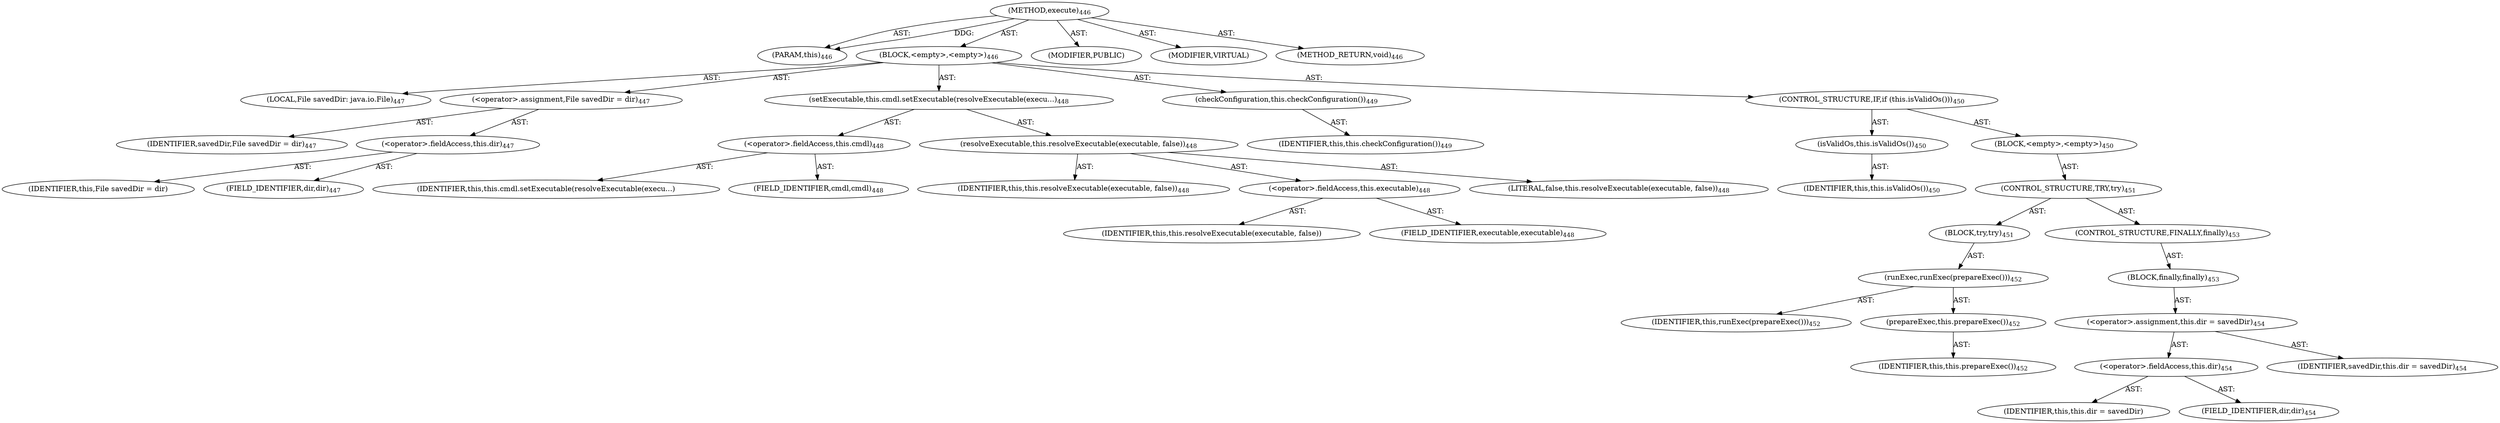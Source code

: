 digraph "execute" {  
"111669149721" [label = <(METHOD,execute)<SUB>446</SUB>> ]
"115964117002" [label = <(PARAM,this)<SUB>446</SUB>> ]
"25769803816" [label = <(BLOCK,&lt;empty&gt;,&lt;empty&gt;)<SUB>446</SUB>> ]
"94489280523" [label = <(LOCAL,File savedDir: java.io.File)<SUB>447</SUB>> ]
"30064771209" [label = <(&lt;operator&gt;.assignment,File savedDir = dir)<SUB>447</SUB>> ]
"68719476885" [label = <(IDENTIFIER,savedDir,File savedDir = dir)<SUB>447</SUB>> ]
"30064771210" [label = <(&lt;operator&gt;.fieldAccess,this.dir)<SUB>447</SUB>> ]
"68719476886" [label = <(IDENTIFIER,this,File savedDir = dir)> ]
"55834574892" [label = <(FIELD_IDENTIFIER,dir,dir)<SUB>447</SUB>> ]
"30064771211" [label = <(setExecutable,this.cmdl.setExecutable(resolveExecutable(execu...)<SUB>448</SUB>> ]
"30064771212" [label = <(&lt;operator&gt;.fieldAccess,this.cmdl)<SUB>448</SUB>> ]
"68719476887" [label = <(IDENTIFIER,this,this.cmdl.setExecutable(resolveExecutable(execu...)> ]
"55834574893" [label = <(FIELD_IDENTIFIER,cmdl,cmdl)<SUB>448</SUB>> ]
"30064771213" [label = <(resolveExecutable,this.resolveExecutable(executable, false))<SUB>448</SUB>> ]
"68719476748" [label = <(IDENTIFIER,this,this.resolveExecutable(executable, false))<SUB>448</SUB>> ]
"30064771214" [label = <(&lt;operator&gt;.fieldAccess,this.executable)<SUB>448</SUB>> ]
"68719476888" [label = <(IDENTIFIER,this,this.resolveExecutable(executable, false))> ]
"55834574894" [label = <(FIELD_IDENTIFIER,executable,executable)<SUB>448</SUB>> ]
"90194313241" [label = <(LITERAL,false,this.resolveExecutable(executable, false))<SUB>448</SUB>> ]
"30064771215" [label = <(checkConfiguration,this.checkConfiguration())<SUB>449</SUB>> ]
"68719476749" [label = <(IDENTIFIER,this,this.checkConfiguration())<SUB>449</SUB>> ]
"47244640270" [label = <(CONTROL_STRUCTURE,IF,if (this.isValidOs()))<SUB>450</SUB>> ]
"30064771216" [label = <(isValidOs,this.isValidOs())<SUB>450</SUB>> ]
"68719476750" [label = <(IDENTIFIER,this,this.isValidOs())<SUB>450</SUB>> ]
"25769803817" [label = <(BLOCK,&lt;empty&gt;,&lt;empty&gt;)<SUB>450</SUB>> ]
"47244640271" [label = <(CONTROL_STRUCTURE,TRY,try)<SUB>451</SUB>> ]
"25769803818" [label = <(BLOCK,try,try)<SUB>451</SUB>> ]
"30064771217" [label = <(runExec,runExec(prepareExec()))<SUB>452</SUB>> ]
"68719476752" [label = <(IDENTIFIER,this,runExec(prepareExec()))<SUB>452</SUB>> ]
"30064771218" [label = <(prepareExec,this.prepareExec())<SUB>452</SUB>> ]
"68719476751" [label = <(IDENTIFIER,this,this.prepareExec())<SUB>452</SUB>> ]
"47244640272" [label = <(CONTROL_STRUCTURE,FINALLY,finally)<SUB>453</SUB>> ]
"25769803819" [label = <(BLOCK,finally,finally)<SUB>453</SUB>> ]
"30064771219" [label = <(&lt;operator&gt;.assignment,this.dir = savedDir)<SUB>454</SUB>> ]
"30064771220" [label = <(&lt;operator&gt;.fieldAccess,this.dir)<SUB>454</SUB>> ]
"68719476889" [label = <(IDENTIFIER,this,this.dir = savedDir)> ]
"55834574895" [label = <(FIELD_IDENTIFIER,dir,dir)<SUB>454</SUB>> ]
"68719476890" [label = <(IDENTIFIER,savedDir,this.dir = savedDir)<SUB>454</SUB>> ]
"133143986241" [label = <(MODIFIER,PUBLIC)> ]
"133143986242" [label = <(MODIFIER,VIRTUAL)> ]
"128849018905" [label = <(METHOD_RETURN,void)<SUB>446</SUB>> ]
  "111669149721" -> "115964117002"  [ label = "AST: "] 
  "111669149721" -> "25769803816"  [ label = "AST: "] 
  "111669149721" -> "133143986241"  [ label = "AST: "] 
  "111669149721" -> "133143986242"  [ label = "AST: "] 
  "111669149721" -> "128849018905"  [ label = "AST: "] 
  "25769803816" -> "94489280523"  [ label = "AST: "] 
  "25769803816" -> "30064771209"  [ label = "AST: "] 
  "25769803816" -> "30064771211"  [ label = "AST: "] 
  "25769803816" -> "30064771215"  [ label = "AST: "] 
  "25769803816" -> "47244640270"  [ label = "AST: "] 
  "30064771209" -> "68719476885"  [ label = "AST: "] 
  "30064771209" -> "30064771210"  [ label = "AST: "] 
  "30064771210" -> "68719476886"  [ label = "AST: "] 
  "30064771210" -> "55834574892"  [ label = "AST: "] 
  "30064771211" -> "30064771212"  [ label = "AST: "] 
  "30064771211" -> "30064771213"  [ label = "AST: "] 
  "30064771212" -> "68719476887"  [ label = "AST: "] 
  "30064771212" -> "55834574893"  [ label = "AST: "] 
  "30064771213" -> "68719476748"  [ label = "AST: "] 
  "30064771213" -> "30064771214"  [ label = "AST: "] 
  "30064771213" -> "90194313241"  [ label = "AST: "] 
  "30064771214" -> "68719476888"  [ label = "AST: "] 
  "30064771214" -> "55834574894"  [ label = "AST: "] 
  "30064771215" -> "68719476749"  [ label = "AST: "] 
  "47244640270" -> "30064771216"  [ label = "AST: "] 
  "47244640270" -> "25769803817"  [ label = "AST: "] 
  "30064771216" -> "68719476750"  [ label = "AST: "] 
  "25769803817" -> "47244640271"  [ label = "AST: "] 
  "47244640271" -> "25769803818"  [ label = "AST: "] 
  "47244640271" -> "47244640272"  [ label = "AST: "] 
  "25769803818" -> "30064771217"  [ label = "AST: "] 
  "30064771217" -> "68719476752"  [ label = "AST: "] 
  "30064771217" -> "30064771218"  [ label = "AST: "] 
  "30064771218" -> "68719476751"  [ label = "AST: "] 
  "47244640272" -> "25769803819"  [ label = "AST: "] 
  "25769803819" -> "30064771219"  [ label = "AST: "] 
  "30064771219" -> "30064771220"  [ label = "AST: "] 
  "30064771219" -> "68719476890"  [ label = "AST: "] 
  "30064771220" -> "68719476889"  [ label = "AST: "] 
  "30064771220" -> "55834574895"  [ label = "AST: "] 
  "111669149721" -> "115964117002"  [ label = "DDG: "] 
}
